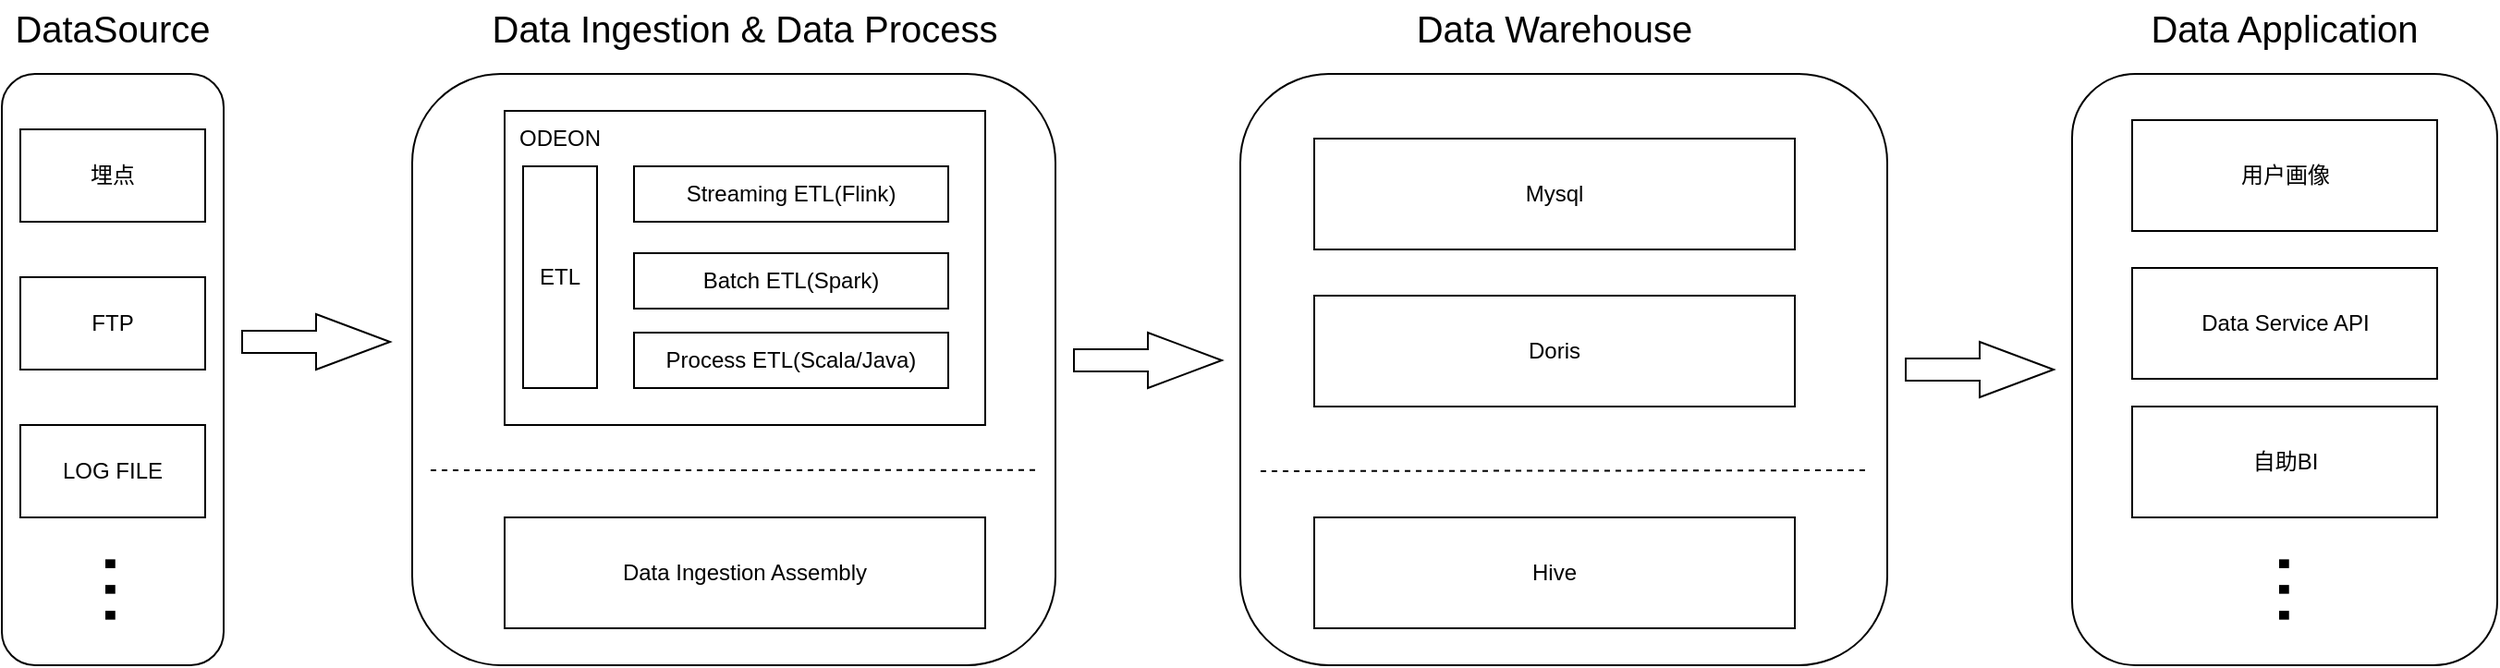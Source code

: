 <mxfile version="24.0.7" type="github">
  <diagram name="第 1 页" id="NN5cSpGS_q6DUBtNpYJR">
    <mxGraphModel dx="1386" dy="751" grid="1" gridSize="10" guides="1" tooltips="1" connect="1" arrows="1" fold="1" page="1" pageScale="1" pageWidth="827" pageHeight="1169" math="0" shadow="0">
      <root>
        <mxCell id="0" />
        <mxCell id="1" parent="0" />
        <mxCell id="KUXXl5ssxniQ1RarXrmG-1" value="" style="rounded=1;whiteSpace=wrap;html=1;" vertex="1" parent="1">
          <mxGeometry x="50" y="180" width="120" height="320" as="geometry" />
        </mxCell>
        <mxCell id="KUXXl5ssxniQ1RarXrmG-2" value="DataSource" style="text;html=1;align=center;verticalAlign=middle;whiteSpace=wrap;rounded=0;fontSize=20;" vertex="1" parent="1">
          <mxGeometry x="80" y="140" width="60" height="30" as="geometry" />
        </mxCell>
        <mxCell id="KUXXl5ssxniQ1RarXrmG-3" value="埋点" style="rounded=0;whiteSpace=wrap;html=1;" vertex="1" parent="1">
          <mxGeometry x="60" y="210" width="100" height="50" as="geometry" />
        </mxCell>
        <mxCell id="KUXXl5ssxniQ1RarXrmG-5" value="FTP" style="rounded=0;whiteSpace=wrap;html=1;" vertex="1" parent="1">
          <mxGeometry x="60" y="290" width="100" height="50" as="geometry" />
        </mxCell>
        <mxCell id="KUXXl5ssxniQ1RarXrmG-6" value="LOG FILE" style="rounded=0;whiteSpace=wrap;html=1;" vertex="1" parent="1">
          <mxGeometry x="60" y="370" width="100" height="50" as="geometry" />
        </mxCell>
        <mxCell id="KUXXl5ssxniQ1RarXrmG-7" value="..." style="text;html=1;align=center;verticalAlign=middle;whiteSpace=wrap;rounded=0;rotation=90;fontSize=50;" vertex="1" parent="1">
          <mxGeometry x="94" y="444" width="60" height="30" as="geometry" />
        </mxCell>
        <mxCell id="KUXXl5ssxniQ1RarXrmG-8" value="" style="rounded=1;whiteSpace=wrap;html=1;" vertex="1" parent="1">
          <mxGeometry x="272" y="180" width="348" height="320" as="geometry" />
        </mxCell>
        <mxCell id="KUXXl5ssxniQ1RarXrmG-9" value="Data Ingestion &amp;amp; Data Process" style="text;html=1;align=center;verticalAlign=middle;whiteSpace=wrap;rounded=0;fontSize=20;" vertex="1" parent="1">
          <mxGeometry x="270" y="140" width="364" height="30" as="geometry" />
        </mxCell>
        <mxCell id="KUXXl5ssxniQ1RarXrmG-10" value="Data Ingestion Assembly" style="rounded=0;whiteSpace=wrap;html=1;" vertex="1" parent="1">
          <mxGeometry x="322" y="420" width="260" height="60" as="geometry" />
        </mxCell>
        <mxCell id="KUXXl5ssxniQ1RarXrmG-12" value="" style="endArrow=none;dashed=1;html=1;rounded=0;entryX=0.972;entryY=0.67;entryDx=0;entryDy=0;entryPerimeter=0;" edge="1" parent="1" target="KUXXl5ssxniQ1RarXrmG-8">
          <mxGeometry width="50" height="50" relative="1" as="geometry">
            <mxPoint x="282" y="394.5" as="sourcePoint" />
            <mxPoint x="412" y="394.5" as="targetPoint" />
          </mxGeometry>
        </mxCell>
        <mxCell id="KUXXl5ssxniQ1RarXrmG-13" value="" style="rounded=0;whiteSpace=wrap;html=1;" vertex="1" parent="1">
          <mxGeometry x="322" y="200" width="260" height="170" as="geometry" />
        </mxCell>
        <mxCell id="KUXXl5ssxniQ1RarXrmG-14" value="ODEON" style="text;html=1;align=center;verticalAlign=middle;whiteSpace=wrap;rounded=0;" vertex="1" parent="1">
          <mxGeometry x="322" y="200" width="60" height="30" as="geometry" />
        </mxCell>
        <mxCell id="KUXXl5ssxniQ1RarXrmG-16" value="ETL" style="rounded=0;whiteSpace=wrap;html=1;" vertex="1" parent="1">
          <mxGeometry x="332" y="230" width="40" height="120" as="geometry" />
        </mxCell>
        <mxCell id="KUXXl5ssxniQ1RarXrmG-18" value="Batch ETL(Spark)" style="rounded=0;whiteSpace=wrap;html=1;" vertex="1" parent="1">
          <mxGeometry x="392" y="277" width="170" height="30" as="geometry" />
        </mxCell>
        <mxCell id="KUXXl5ssxniQ1RarXrmG-19" value="Process ETL(Scala/Java)" style="rounded=0;whiteSpace=wrap;html=1;" vertex="1" parent="1">
          <mxGeometry x="392" y="320" width="170" height="30" as="geometry" />
        </mxCell>
        <mxCell id="KUXXl5ssxniQ1RarXrmG-20" value="Streaming ETL(Flink&lt;span style=&quot;background-color: initial;&quot;&gt;)&lt;/span&gt;" style="rounded=0;whiteSpace=wrap;html=1;" vertex="1" parent="1">
          <mxGeometry x="392" y="230" width="170" height="30" as="geometry" />
        </mxCell>
        <mxCell id="KUXXl5ssxniQ1RarXrmG-24" value="" style="html=1;shadow=0;dashed=0;align=center;verticalAlign=middle;shape=mxgraph.arrows2.arrow;dy=0.6;dx=40;notch=0;" vertex="1" parent="1">
          <mxGeometry x="180" y="310" width="80" height="30" as="geometry" />
        </mxCell>
        <mxCell id="KUXXl5ssxniQ1RarXrmG-25" value="" style="rounded=1;whiteSpace=wrap;html=1;" vertex="1" parent="1">
          <mxGeometry x="720" y="180" width="350" height="320" as="geometry" />
        </mxCell>
        <mxCell id="KUXXl5ssxniQ1RarXrmG-26" value="Data Warehouse" style="text;html=1;align=center;verticalAlign=middle;whiteSpace=wrap;rounded=0;fontSize=20;" vertex="1" parent="1">
          <mxGeometry x="795" y="140" width="190" height="30" as="geometry" />
        </mxCell>
        <mxCell id="KUXXl5ssxniQ1RarXrmG-28" value="Doris" style="rounded=0;whiteSpace=wrap;html=1;" vertex="1" parent="1">
          <mxGeometry x="760" y="300" width="260" height="60" as="geometry" />
        </mxCell>
        <mxCell id="KUXXl5ssxniQ1RarXrmG-29" value="Hive" style="rounded=0;whiteSpace=wrap;html=1;" vertex="1" parent="1">
          <mxGeometry x="760" y="420" width="260" height="60" as="geometry" />
        </mxCell>
        <mxCell id="KUXXl5ssxniQ1RarXrmG-30" value="Mysql" style="rounded=0;whiteSpace=wrap;html=1;" vertex="1" parent="1">
          <mxGeometry x="760" y="215" width="260" height="60" as="geometry" />
        </mxCell>
        <mxCell id="KUXXl5ssxniQ1RarXrmG-31" value="" style="html=1;shadow=0;dashed=0;align=center;verticalAlign=middle;shape=mxgraph.arrows2.arrow;dy=0.6;dx=40;notch=0;" vertex="1" parent="1">
          <mxGeometry x="630" y="320" width="80" height="30" as="geometry" />
        </mxCell>
        <mxCell id="KUXXl5ssxniQ1RarXrmG-32" value="" style="rounded=1;whiteSpace=wrap;html=1;" vertex="1" parent="1">
          <mxGeometry x="1170" y="180" width="230" height="320" as="geometry" />
        </mxCell>
        <mxCell id="KUXXl5ssxniQ1RarXrmG-33" value="Data Application" style="text;html=1;align=center;verticalAlign=middle;whiteSpace=wrap;rounded=0;fontSize=20;" vertex="1" parent="1">
          <mxGeometry x="1200" y="140" width="170" height="30" as="geometry" />
        </mxCell>
        <mxCell id="KUXXl5ssxniQ1RarXrmG-35" value="用户画像" style="rounded=0;whiteSpace=wrap;html=1;" vertex="1" parent="1">
          <mxGeometry x="1202.5" y="205" width="165" height="60" as="geometry" />
        </mxCell>
        <mxCell id="KUXXl5ssxniQ1RarXrmG-36" value="Data Service API" style="rounded=0;whiteSpace=wrap;html=1;" vertex="1" parent="1">
          <mxGeometry x="1202.5" y="285" width="165" height="60" as="geometry" />
        </mxCell>
        <mxCell id="KUXXl5ssxniQ1RarXrmG-37" value="" style="endArrow=none;dashed=1;html=1;rounded=0;entryX=0.972;entryY=0.67;entryDx=0;entryDy=0;entryPerimeter=0;" edge="1" parent="1">
          <mxGeometry width="50" height="50" relative="1" as="geometry">
            <mxPoint x="731" y="395" as="sourcePoint" />
            <mxPoint x="1059" y="394.5" as="targetPoint" />
          </mxGeometry>
        </mxCell>
        <mxCell id="KUXXl5ssxniQ1RarXrmG-38" value="自助BI" style="rounded=0;whiteSpace=wrap;html=1;" vertex="1" parent="1">
          <mxGeometry x="1202.5" y="360" width="165" height="60" as="geometry" />
        </mxCell>
        <mxCell id="KUXXl5ssxniQ1RarXrmG-39" value="..." style="text;html=1;align=center;verticalAlign=middle;whiteSpace=wrap;rounded=0;rotation=90;fontSize=50;" vertex="1" parent="1">
          <mxGeometry x="1270" y="444" width="60" height="30" as="geometry" />
        </mxCell>
        <mxCell id="KUXXl5ssxniQ1RarXrmG-40" value="" style="html=1;shadow=0;dashed=0;align=center;verticalAlign=middle;shape=mxgraph.arrows2.arrow;dy=0.6;dx=40;notch=0;" vertex="1" parent="1">
          <mxGeometry x="1080" y="325" width="80" height="30" as="geometry" />
        </mxCell>
      </root>
    </mxGraphModel>
  </diagram>
</mxfile>
